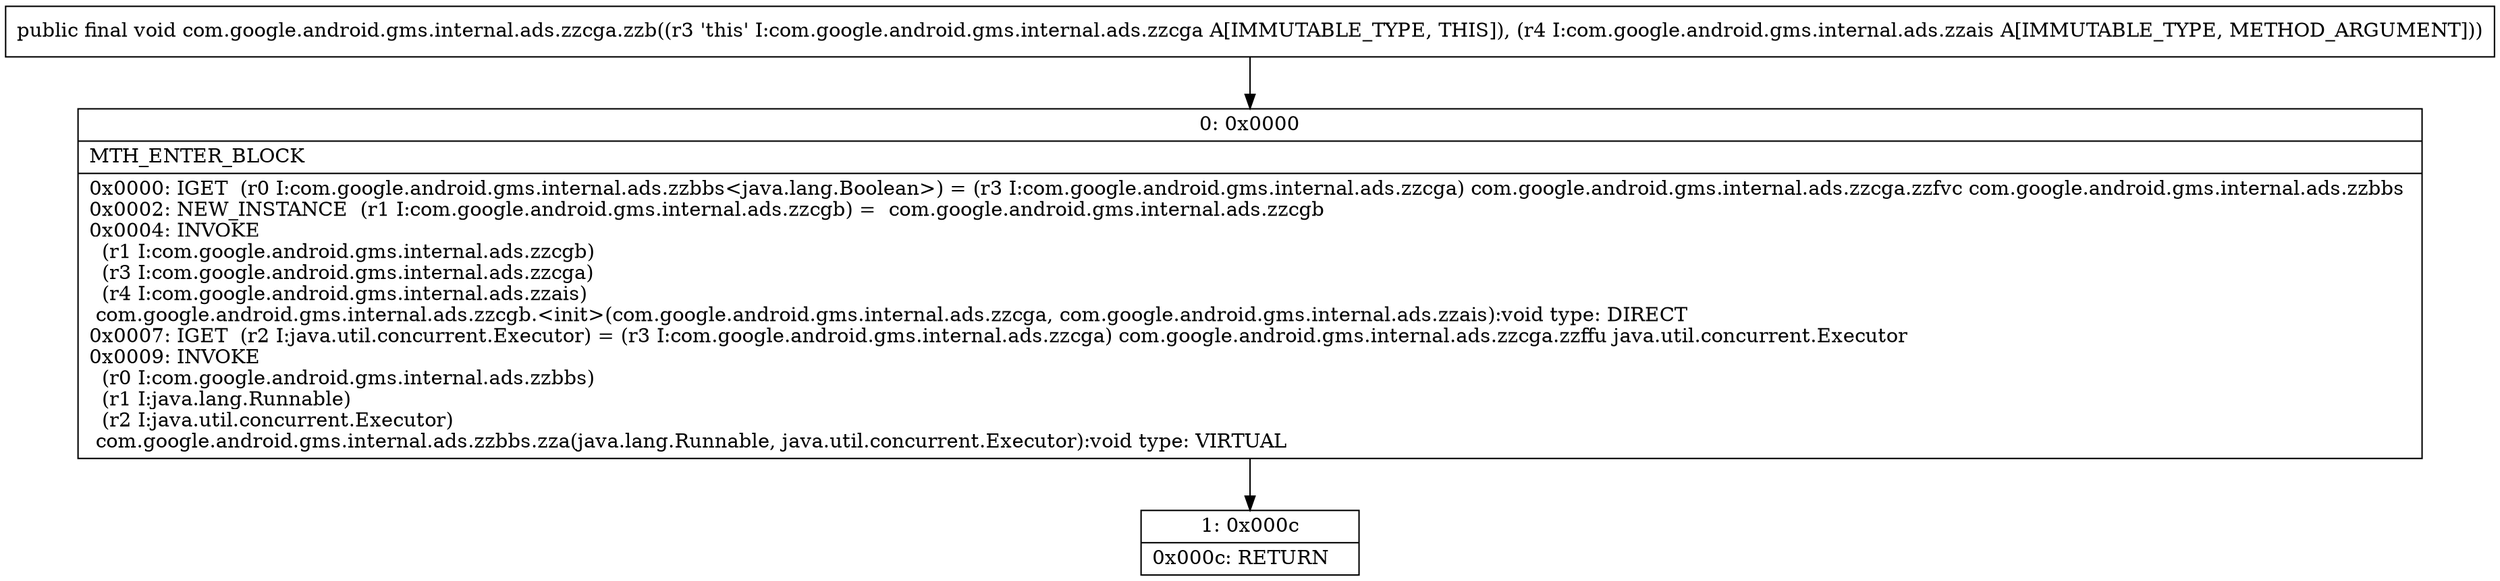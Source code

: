 digraph "CFG forcom.google.android.gms.internal.ads.zzcga.zzb(Lcom\/google\/android\/gms\/internal\/ads\/zzais;)V" {
Node_0 [shape=record,label="{0\:\ 0x0000|MTH_ENTER_BLOCK\l|0x0000: IGET  (r0 I:com.google.android.gms.internal.ads.zzbbs\<java.lang.Boolean\>) = (r3 I:com.google.android.gms.internal.ads.zzcga) com.google.android.gms.internal.ads.zzcga.zzfvc com.google.android.gms.internal.ads.zzbbs \l0x0002: NEW_INSTANCE  (r1 I:com.google.android.gms.internal.ads.zzcgb) =  com.google.android.gms.internal.ads.zzcgb \l0x0004: INVOKE  \l  (r1 I:com.google.android.gms.internal.ads.zzcgb)\l  (r3 I:com.google.android.gms.internal.ads.zzcga)\l  (r4 I:com.google.android.gms.internal.ads.zzais)\l com.google.android.gms.internal.ads.zzcgb.\<init\>(com.google.android.gms.internal.ads.zzcga, com.google.android.gms.internal.ads.zzais):void type: DIRECT \l0x0007: IGET  (r2 I:java.util.concurrent.Executor) = (r3 I:com.google.android.gms.internal.ads.zzcga) com.google.android.gms.internal.ads.zzcga.zzffu java.util.concurrent.Executor \l0x0009: INVOKE  \l  (r0 I:com.google.android.gms.internal.ads.zzbbs)\l  (r1 I:java.lang.Runnable)\l  (r2 I:java.util.concurrent.Executor)\l com.google.android.gms.internal.ads.zzbbs.zza(java.lang.Runnable, java.util.concurrent.Executor):void type: VIRTUAL \l}"];
Node_1 [shape=record,label="{1\:\ 0x000c|0x000c: RETURN   \l}"];
MethodNode[shape=record,label="{public final void com.google.android.gms.internal.ads.zzcga.zzb((r3 'this' I:com.google.android.gms.internal.ads.zzcga A[IMMUTABLE_TYPE, THIS]), (r4 I:com.google.android.gms.internal.ads.zzais A[IMMUTABLE_TYPE, METHOD_ARGUMENT])) }"];
MethodNode -> Node_0;
Node_0 -> Node_1;
}

